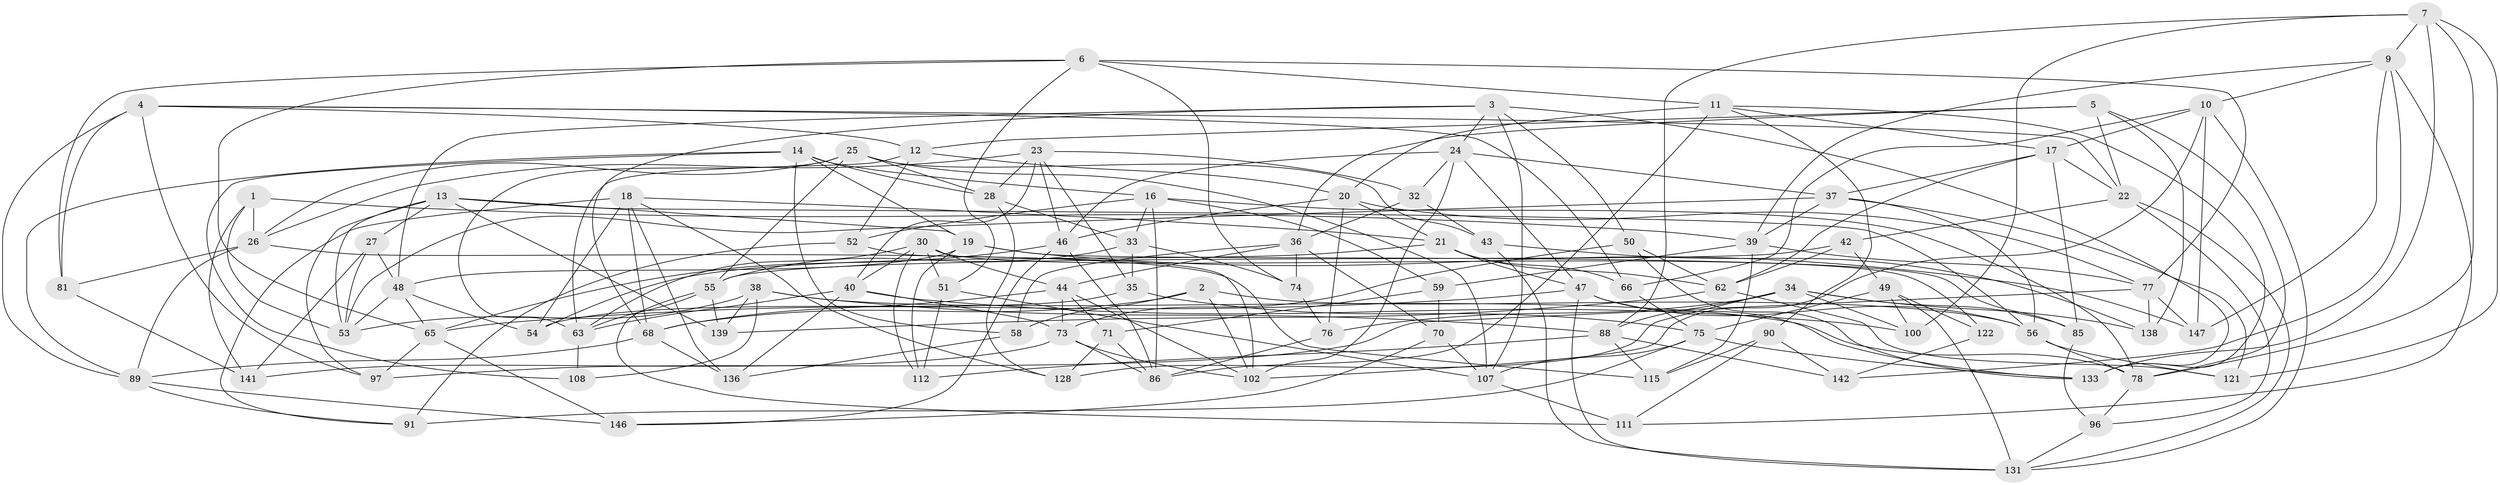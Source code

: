 // original degree distribution, {4: 1.0}
// Generated by graph-tools (version 1.1) at 2025/42/03/06/25 10:42:17]
// undirected, 93 vertices, 236 edges
graph export_dot {
graph [start="1"]
  node [color=gray90,style=filled];
  1;
  2;
  3 [super="+31"];
  4 [super="+92"];
  5 [super="+61"];
  6 [super="+8"];
  7 [super="+15"];
  9 [super="+105"];
  10 [super="+118"];
  11 [super="+101"];
  12 [super="+72"];
  13 [super="+123"];
  14 [super="+80"];
  16 [super="+126"];
  17 [super="+29"];
  18 [super="+113"];
  19 [super="+84"];
  20 [super="+124"];
  21 [super="+114"];
  22 [super="+64"];
  23 [super="+135"];
  24 [super="+41"];
  25 [super="+83"];
  26 [super="+144"];
  27;
  28 [super="+57"];
  30 [super="+120"];
  32;
  33 [super="+93"];
  34 [super="+95"];
  35;
  36 [super="+145"];
  37 [super="+67"];
  38 [super="+79"];
  39 [super="+98"];
  40 [super="+137"];
  42;
  43;
  44 [super="+45"];
  46 [super="+125"];
  47 [super="+109"];
  48 [super="+69"];
  49 [super="+60"];
  50;
  51;
  52;
  53 [super="+104"];
  54;
  55 [super="+87"];
  56 [super="+82"];
  58;
  59;
  62 [super="+94"];
  63 [super="+116"];
  65 [super="+99"];
  66;
  68 [super="+103"];
  70;
  71;
  73 [super="+140"];
  74;
  75 [super="+132"];
  76;
  77 [super="+106"];
  78 [super="+127"];
  81;
  85;
  86 [super="+130"];
  88 [super="+110"];
  89 [super="+129"];
  90;
  91;
  96;
  97;
  100;
  102 [super="+117"];
  107 [super="+119"];
  108;
  111;
  112;
  115;
  121;
  122;
  128;
  131 [super="+134"];
  133 [super="+143"];
  136;
  138;
  139;
  141;
  142;
  146;
  147;
  1 -- 39;
  1 -- 141;
  1 -- 26;
  1 -- 53;
  2 -- 58;
  2 -- 68;
  2 -- 56;
  2 -- 102;
  3 -- 107;
  3 -- 50;
  3 -- 133;
  3 -- 24;
  3 -- 48;
  3 -- 68;
  4 -- 89;
  4 -- 66;
  4 -- 12;
  4 -- 81;
  4 -- 22;
  4 -- 97;
  5 -- 36;
  5 -- 138;
  5 -- 12 [weight=2];
  5 -- 78;
  5 -- 22;
  6 -- 51;
  6 -- 77;
  6 -- 81;
  6 -- 65;
  6 -- 74;
  6 -- 11;
  7 -- 133;
  7 -- 78;
  7 -- 88;
  7 -- 9;
  7 -- 100;
  7 -- 121;
  9 -- 10;
  9 -- 111;
  9 -- 147;
  9 -- 142;
  9 -- 39;
  10 -- 147;
  10 -- 102;
  10 -- 17;
  10 -- 131;
  10 -- 66;
  11 -- 90;
  11 -- 17;
  11 -- 86;
  11 -- 20;
  11 -- 133;
  12 -- 52;
  12 -- 20;
  12 -- 63;
  13 -- 97;
  13 -- 139;
  13 -- 56;
  13 -- 19;
  13 -- 27;
  13 -- 53;
  14 -- 108;
  14 -- 58;
  14 -- 19;
  14 -- 28;
  14 -- 89;
  14 -- 16;
  16 -- 33;
  16 -- 59;
  16 -- 78;
  16 -- 52;
  16 -- 86;
  17 -- 85;
  17 -- 22;
  17 -- 62;
  17 -- 37;
  18 -- 54;
  18 -- 68;
  18 -- 91;
  18 -- 136;
  18 -- 128;
  18 -- 21;
  19 -- 147;
  19 -- 112;
  19 -- 48;
  19 -- 85;
  20 -- 21;
  20 -- 76;
  20 -- 46;
  20 -- 77;
  21 -- 66;
  21 -- 54;
  21 -- 62;
  21 -- 47;
  22 -- 42;
  22 -- 96;
  22 -- 131;
  23 -- 35;
  23 -- 46;
  23 -- 32;
  23 -- 40;
  23 -- 28;
  23 -- 26;
  24 -- 47;
  24 -- 32;
  24 -- 37;
  24 -- 46;
  24 -- 102;
  25 -- 28;
  25 -- 107;
  25 -- 43;
  25 -- 55;
  25 -- 26;
  25 -- 63;
  26 -- 115;
  26 -- 81;
  26 -- 89;
  27 -- 48;
  27 -- 141;
  27 -- 53;
  28 -- 33 [weight=2];
  28 -- 128;
  30 -- 63;
  30 -- 122;
  30 -- 51;
  30 -- 40;
  30 -- 112;
  30 -- 44;
  32 -- 43;
  32 -- 36;
  33 -- 74;
  33 -- 35;
  33 -- 55;
  34 -- 138;
  34 -- 128;
  34 -- 76;
  34 -- 100;
  34 -- 85;
  34 -- 88;
  35 -- 54;
  35 -- 75;
  36 -- 74;
  36 -- 58;
  36 -- 70;
  36 -- 44;
  37 -- 56;
  37 -- 121;
  37 -- 53;
  37 -- 39;
  38 -- 108 [weight=2];
  38 -- 139;
  38 -- 53;
  38 -- 78;
  38 -- 88;
  39 -- 115;
  39 -- 59;
  39 -- 77;
  40 -- 136;
  40 -- 100;
  40 -- 63;
  40 -- 73;
  42 -- 55;
  42 -- 62;
  42 -- 49;
  43 -- 138;
  43 -- 131;
  44 -- 71;
  44 -- 68;
  44 -- 73;
  44 -- 102;
  46 -- 86;
  46 -- 146;
  46 -- 65;
  47 -- 133;
  47 -- 65;
  47 -- 56;
  47 -- 131;
  48 -- 65;
  48 -- 53;
  48 -- 54;
  49 -- 122 [weight=2];
  49 -- 75;
  49 -- 100;
  49 -- 131;
  50 -- 62;
  50 -- 133;
  50 -- 73;
  51 -- 107;
  51 -- 112;
  52 -- 102;
  52 -- 91;
  55 -- 111;
  55 -- 139;
  55 -- 63;
  56 -- 121;
  56 -- 78;
  58 -- 136;
  59 -- 70;
  59 -- 71;
  62 -- 139;
  62 -- 121;
  63 -- 108;
  65 -- 146;
  65 -- 97;
  66 -- 75;
  68 -- 89;
  68 -- 136;
  70 -- 146;
  70 -- 107;
  71 -- 128;
  71 -- 86;
  73 -- 141;
  73 -- 102;
  73 -- 86;
  74 -- 76;
  75 -- 133;
  75 -- 107;
  75 -- 91;
  76 -- 86;
  77 -- 138;
  77 -- 97;
  77 -- 147;
  78 -- 96;
  81 -- 141;
  85 -- 96;
  88 -- 142;
  88 -- 115;
  88 -- 112;
  89 -- 146;
  89 -- 91;
  90 -- 142;
  90 -- 111;
  90 -- 115;
  96 -- 131;
  107 -- 111;
  122 -- 142;
}

